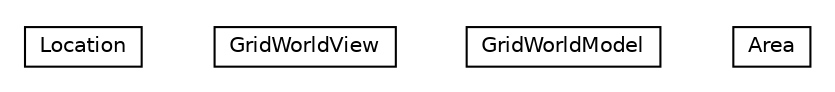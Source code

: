 #!/usr/local/bin/dot
#
# Class diagram 
# Generated by UMLGraph version R5_6_6-1-g9240c4 (http://www.umlgraph.org/)
#

digraph G {
	edge [fontname="Helvetica",fontsize=10,labelfontname="Helvetica",labelfontsize=10];
	node [fontname="Helvetica",fontsize=10,shape=plaintext];
	nodesep=0.25;
	ranksep=0.5;
	// jason.environment.grid.Location
	c2397 [label=<<table title="jason.environment.grid.Location" border="0" cellborder="1" cellspacing="0" cellpadding="2" port="p" href="./Location.html">
		<tr><td><table border="0" cellspacing="0" cellpadding="1">
<tr><td align="center" balign="center"> Location </td></tr>
		</table></td></tr>
		</table>>, URL="./Location.html", fontname="Helvetica", fontcolor="black", fontsize=10.0];
	// jason.environment.grid.GridWorldView
	c2398 [label=<<table title="jason.environment.grid.GridWorldView" border="0" cellborder="1" cellspacing="0" cellpadding="2" port="p" href="./GridWorldView.html">
		<tr><td><table border="0" cellspacing="0" cellpadding="1">
<tr><td align="center" balign="center"> GridWorldView </td></tr>
		</table></td></tr>
		</table>>, URL="./GridWorldView.html", fontname="Helvetica", fontcolor="black", fontsize=10.0];
	// jason.environment.grid.GridWorldModel
	c2399 [label=<<table title="jason.environment.grid.GridWorldModel" border="0" cellborder="1" cellspacing="0" cellpadding="2" port="p" href="./GridWorldModel.html">
		<tr><td><table border="0" cellspacing="0" cellpadding="1">
<tr><td align="center" balign="center"> GridWorldModel </td></tr>
		</table></td></tr>
		</table>>, URL="./GridWorldModel.html", fontname="Helvetica", fontcolor="black", fontsize=10.0];
	// jason.environment.grid.Area
	c2400 [label=<<table title="jason.environment.grid.Area" border="0" cellborder="1" cellspacing="0" cellpadding="2" port="p" href="./Area.html">
		<tr><td><table border="0" cellspacing="0" cellpadding="1">
<tr><td align="center" balign="center"> Area </td></tr>
		</table></td></tr>
		</table>>, URL="./Area.html", fontname="Helvetica", fontcolor="black", fontsize=10.0];
}

